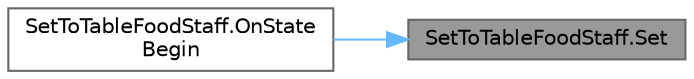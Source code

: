 digraph "SetToTableFoodStaff.Set"
{
 // LATEX_PDF_SIZE
  bgcolor="transparent";
  edge [fontname=Helvetica,fontsize=10,labelfontname=Helvetica,labelfontsize=10];
  node [fontname=Helvetica,fontsize=10,shape=box,height=0.2,width=0.4];
  rankdir="RL";
  Node1 [id="Node000001",label="SetToTableFoodStaff.Set",height=0.2,width=0.4,color="gray40", fillcolor="grey60", style="filled", fontcolor="black",tooltip=" "];
  Node1 -> Node2 [id="edge1_Node000001_Node000002",dir="back",color="steelblue1",style="solid",tooltip=" "];
  Node2 [id="Node000002",label="SetToTableFoodStaff.OnState\lBegin",height=0.2,width=0.4,color="grey40", fillcolor="white", style="filled",URL="$class_set_to_table_food_staff.html#a6b8212cbdfa40ca6a85cdec3b6101e0a",tooltip=" "];
}
